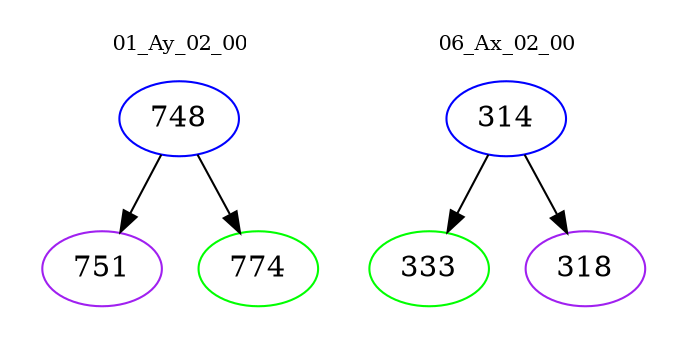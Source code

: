 digraph{
subgraph cluster_0 {
color = white
label = "01_Ay_02_00";
fontsize=10;
T0_748 [label="748", color="blue"]
T0_748 -> T0_751 [color="black"]
T0_751 [label="751", color="purple"]
T0_748 -> T0_774 [color="black"]
T0_774 [label="774", color="green"]
}
subgraph cluster_1 {
color = white
label = "06_Ax_02_00";
fontsize=10;
T1_314 [label="314", color="blue"]
T1_314 -> T1_333 [color="black"]
T1_333 [label="333", color="green"]
T1_314 -> T1_318 [color="black"]
T1_318 [label="318", color="purple"]
}
}

